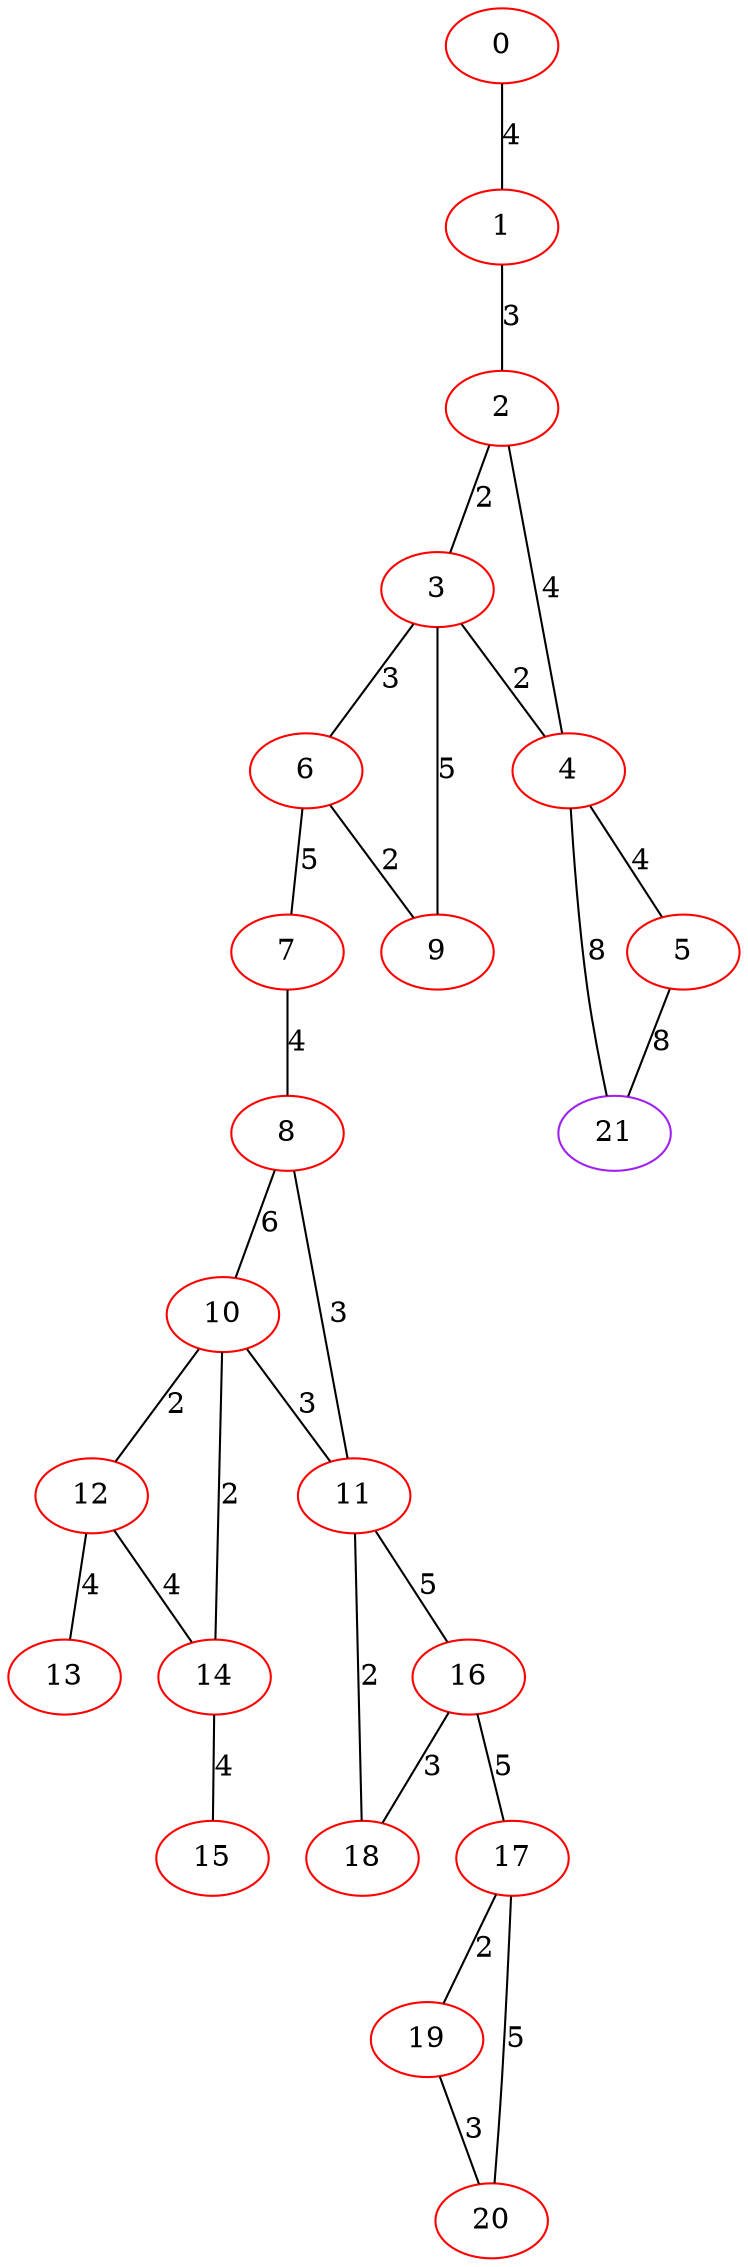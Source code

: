 graph "" {
0 [color=red, weight=1];
1 [color=red, weight=1];
2 [color=red, weight=1];
3 [color=red, weight=1];
4 [color=red, weight=1];
5 [color=red, weight=1];
6 [color=red, weight=1];
7 [color=red, weight=1];
8 [color=red, weight=1];
9 [color=red, weight=1];
10 [color=red, weight=1];
11 [color=red, weight=1];
12 [color=red, weight=1];
13 [color=red, weight=1];
14 [color=red, weight=1];
15 [color=red, weight=1];
16 [color=red, weight=1];
17 [color=red, weight=1];
18 [color=red, weight=1];
19 [color=red, weight=1];
20 [color=red, weight=1];
21 [color=purple, weight=4];
0 -- 1  [key=0, label=4];
1 -- 2  [key=0, label=3];
2 -- 3  [key=0, label=2];
2 -- 4  [key=0, label=4];
3 -- 9  [key=0, label=5];
3 -- 4  [key=0, label=2];
3 -- 6  [key=0, label=3];
4 -- 5  [key=0, label=4];
4 -- 21  [key=0, label=8];
5 -- 21  [key=0, label=8];
6 -- 9  [key=0, label=2];
6 -- 7  [key=0, label=5];
7 -- 8  [key=0, label=4];
8 -- 10  [key=0, label=6];
8 -- 11  [key=0, label=3];
10 -- 11  [key=0, label=3];
10 -- 12  [key=0, label=2];
10 -- 14  [key=0, label=2];
11 -- 16  [key=0, label=5];
11 -- 18  [key=0, label=2];
12 -- 13  [key=0, label=4];
12 -- 14  [key=0, label=4];
14 -- 15  [key=0, label=4];
16 -- 17  [key=0, label=5];
16 -- 18  [key=0, label=3];
17 -- 19  [key=0, label=2];
17 -- 20  [key=0, label=5];
19 -- 20  [key=0, label=3];
}
